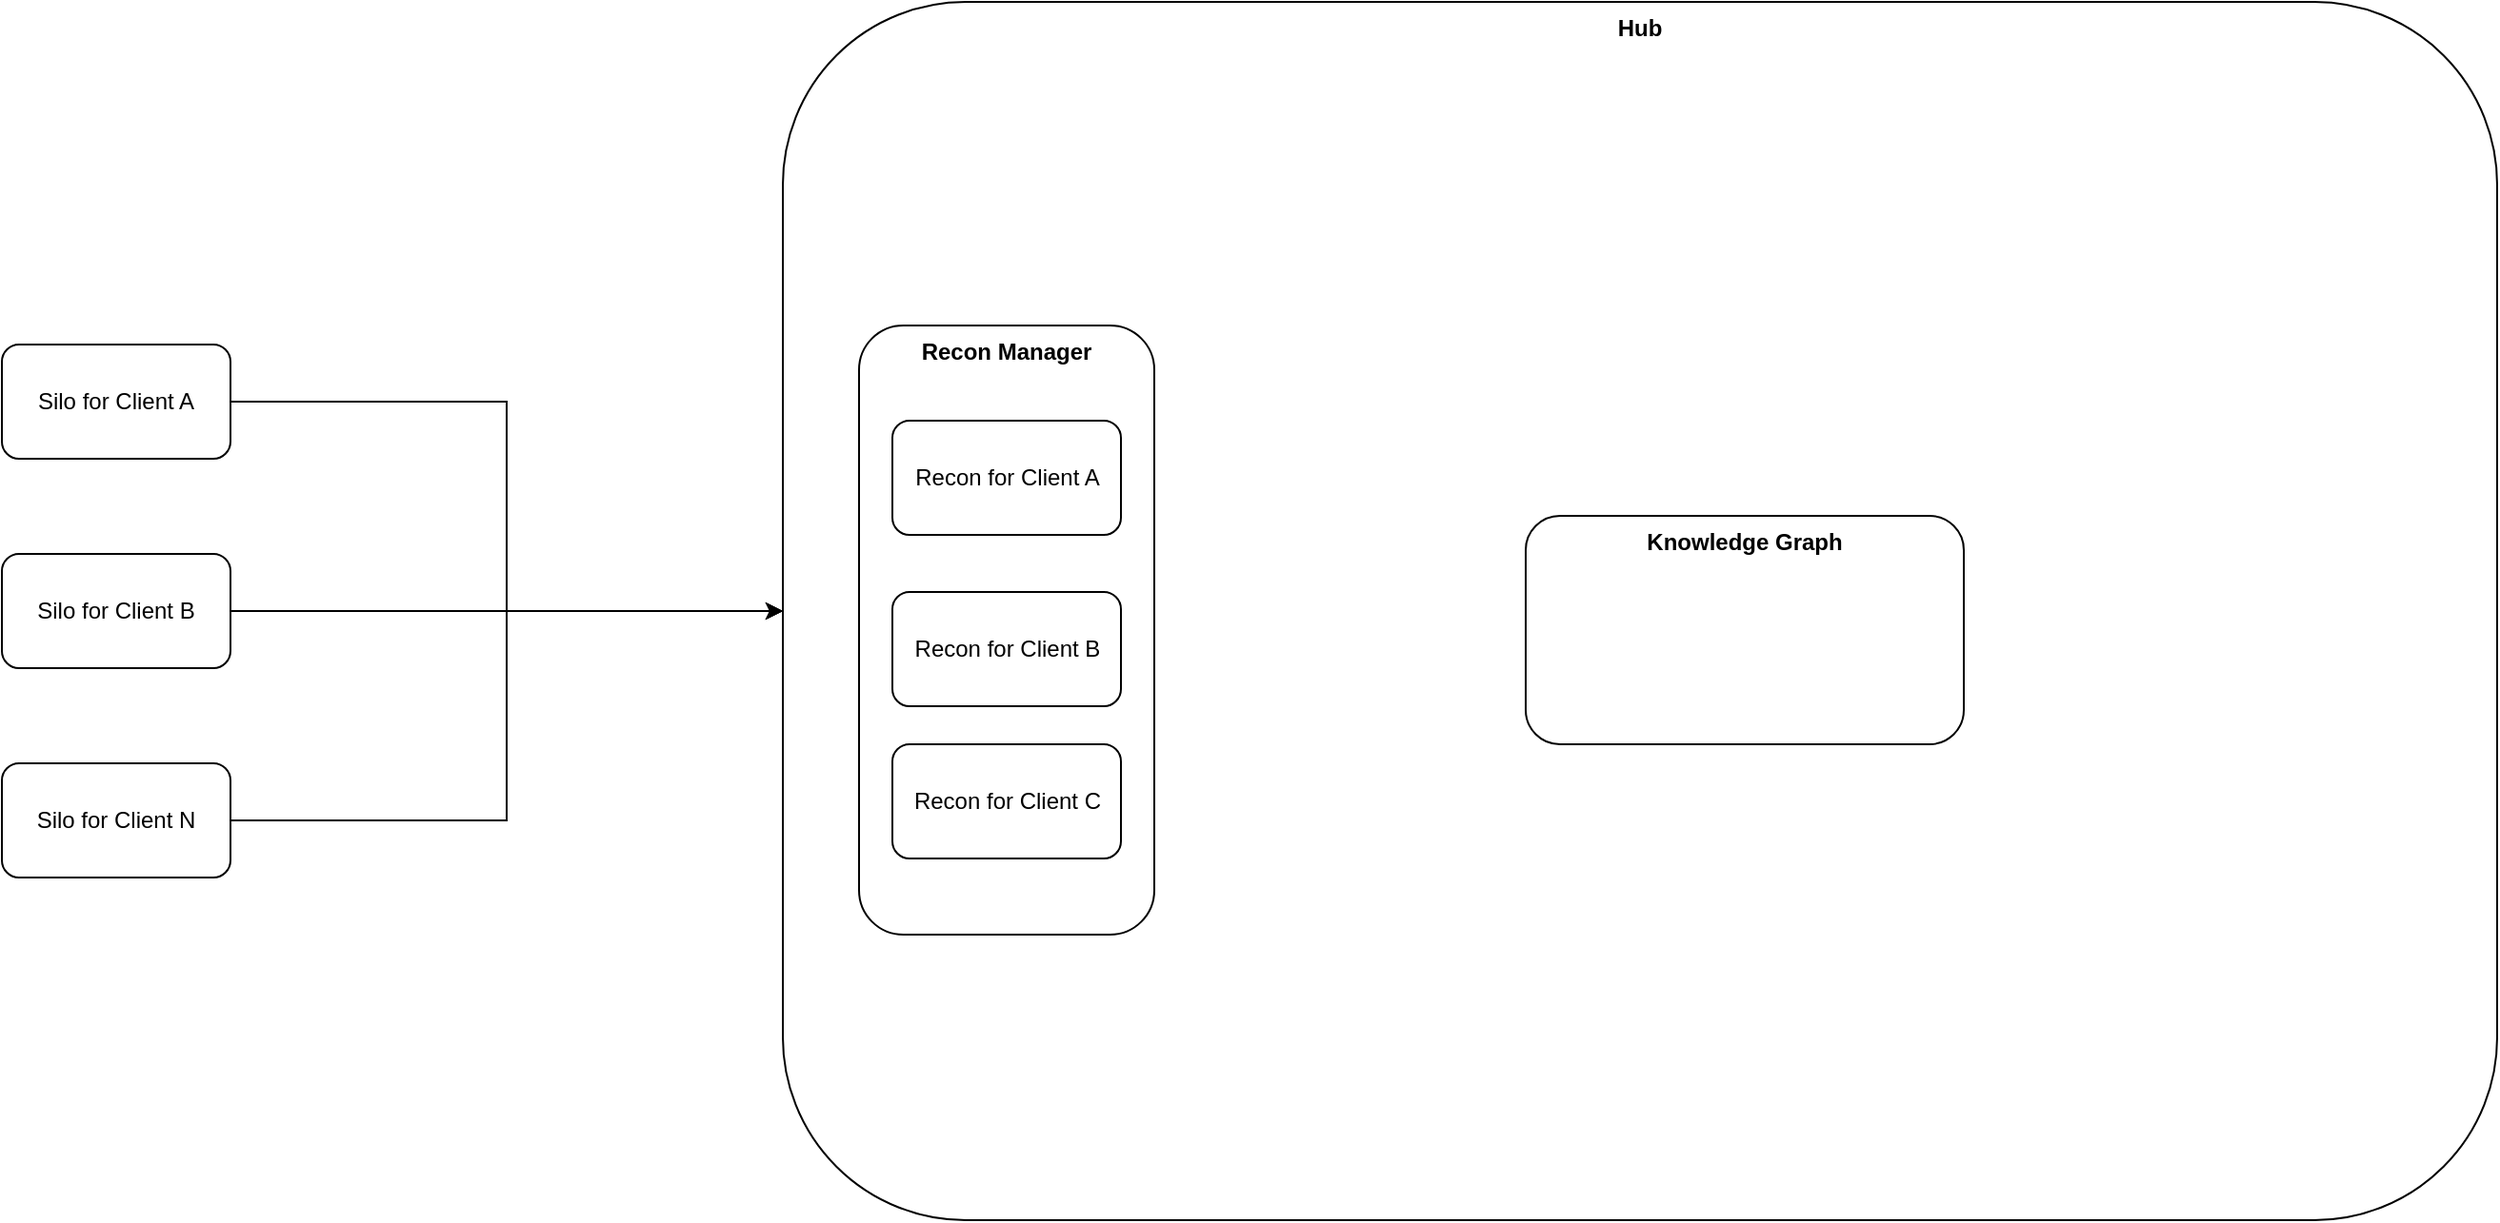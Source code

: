 <mxfile version="27.1.6">
  <diagram name="Page-1" id="a8zvNrl0k5wstkol7_ZN">
    <mxGraphModel dx="1426" dy="1959" grid="1" gridSize="10" guides="1" tooltips="1" connect="1" arrows="1" fold="1" page="1" pageScale="1" pageWidth="850" pageHeight="1100" math="0" shadow="0">
      <root>
        <mxCell id="0" />
        <mxCell id="1" parent="0" />
        <mxCell id="V_KrzRb_BU4SWPd25MiN-7" style="edgeStyle=orthogonalEdgeStyle;rounded=0;orthogonalLoop=1;jettySize=auto;html=1;entryX=0;entryY=0.5;entryDx=0;entryDy=0;" edge="1" parent="1" source="V_KrzRb_BU4SWPd25MiN-1" target="V_KrzRb_BU4SWPd25MiN-5">
          <mxGeometry relative="1" as="geometry" />
        </mxCell>
        <mxCell id="V_KrzRb_BU4SWPd25MiN-1" value="Silo for Client A" style="rounded=1;whiteSpace=wrap;html=1;" vertex="1" parent="1">
          <mxGeometry x="150" y="140" width="120" height="60" as="geometry" />
        </mxCell>
        <mxCell id="V_KrzRb_BU4SWPd25MiN-8" style="edgeStyle=orthogonalEdgeStyle;rounded=0;orthogonalLoop=1;jettySize=auto;html=1;entryX=0;entryY=0.5;entryDx=0;entryDy=0;" edge="1" parent="1" source="V_KrzRb_BU4SWPd25MiN-3" target="V_KrzRb_BU4SWPd25MiN-5">
          <mxGeometry relative="1" as="geometry">
            <mxPoint x="500" y="280" as="targetPoint" />
          </mxGeometry>
        </mxCell>
        <mxCell id="V_KrzRb_BU4SWPd25MiN-3" value="Silo for Client B" style="rounded=1;whiteSpace=wrap;html=1;" vertex="1" parent="1">
          <mxGeometry x="150" y="250" width="120" height="60" as="geometry" />
        </mxCell>
        <mxCell id="V_KrzRb_BU4SWPd25MiN-9" style="edgeStyle=orthogonalEdgeStyle;rounded=0;orthogonalLoop=1;jettySize=auto;html=1;entryX=0;entryY=0.5;entryDx=0;entryDy=0;" edge="1" parent="1" source="V_KrzRb_BU4SWPd25MiN-4" target="V_KrzRb_BU4SWPd25MiN-5">
          <mxGeometry relative="1" as="geometry" />
        </mxCell>
        <mxCell id="V_KrzRb_BU4SWPd25MiN-4" value="Silo for Client N" style="rounded=1;whiteSpace=wrap;html=1;" vertex="1" parent="1">
          <mxGeometry x="150" y="360" width="120" height="60" as="geometry" />
        </mxCell>
        <mxCell id="V_KrzRb_BU4SWPd25MiN-5" value="&lt;b&gt;Hub&lt;/b&gt;" style="rounded=1;whiteSpace=wrap;html=1;verticalAlign=top;" vertex="1" parent="1">
          <mxGeometry x="560" y="-40" width="900" height="640" as="geometry" />
        </mxCell>
        <mxCell id="V_KrzRb_BU4SWPd25MiN-11" value="&lt;b&gt;Knowledge Graph&lt;/b&gt;" style="rounded=1;whiteSpace=wrap;html=1;verticalAlign=top;" vertex="1" parent="1">
          <mxGeometry x="950" y="230" width="230" height="120" as="geometry" />
        </mxCell>
        <mxCell id="V_KrzRb_BU4SWPd25MiN-16" value="" style="group" vertex="1" connectable="0" parent="1">
          <mxGeometry x="600" y="130" width="155" height="320" as="geometry" />
        </mxCell>
        <mxCell id="V_KrzRb_BU4SWPd25MiN-15" value="&lt;font&gt;&lt;b&gt;Recon Manager&lt;/b&gt;&lt;/font&gt;" style="rounded=1;whiteSpace=wrap;html=1;verticalAlign=top;" vertex="1" parent="V_KrzRb_BU4SWPd25MiN-16">
          <mxGeometry width="155" height="320" as="geometry" />
        </mxCell>
        <mxCell id="V_KrzRb_BU4SWPd25MiN-12" value="Recon for Client A" style="rounded=1;whiteSpace=wrap;html=1;" vertex="1" parent="V_KrzRb_BU4SWPd25MiN-16">
          <mxGeometry x="17.5" y="50" width="120" height="60" as="geometry" />
        </mxCell>
        <mxCell id="V_KrzRb_BU4SWPd25MiN-13" value="Recon for Client B" style="rounded=1;whiteSpace=wrap;html=1;" vertex="1" parent="V_KrzRb_BU4SWPd25MiN-16">
          <mxGeometry x="17.5" y="140" width="120" height="60" as="geometry" />
        </mxCell>
        <mxCell id="V_KrzRb_BU4SWPd25MiN-14" value="Recon for Client C" style="rounded=1;whiteSpace=wrap;html=1;" vertex="1" parent="V_KrzRb_BU4SWPd25MiN-16">
          <mxGeometry x="17.5" y="220" width="120" height="60" as="geometry" />
        </mxCell>
      </root>
    </mxGraphModel>
  </diagram>
</mxfile>
